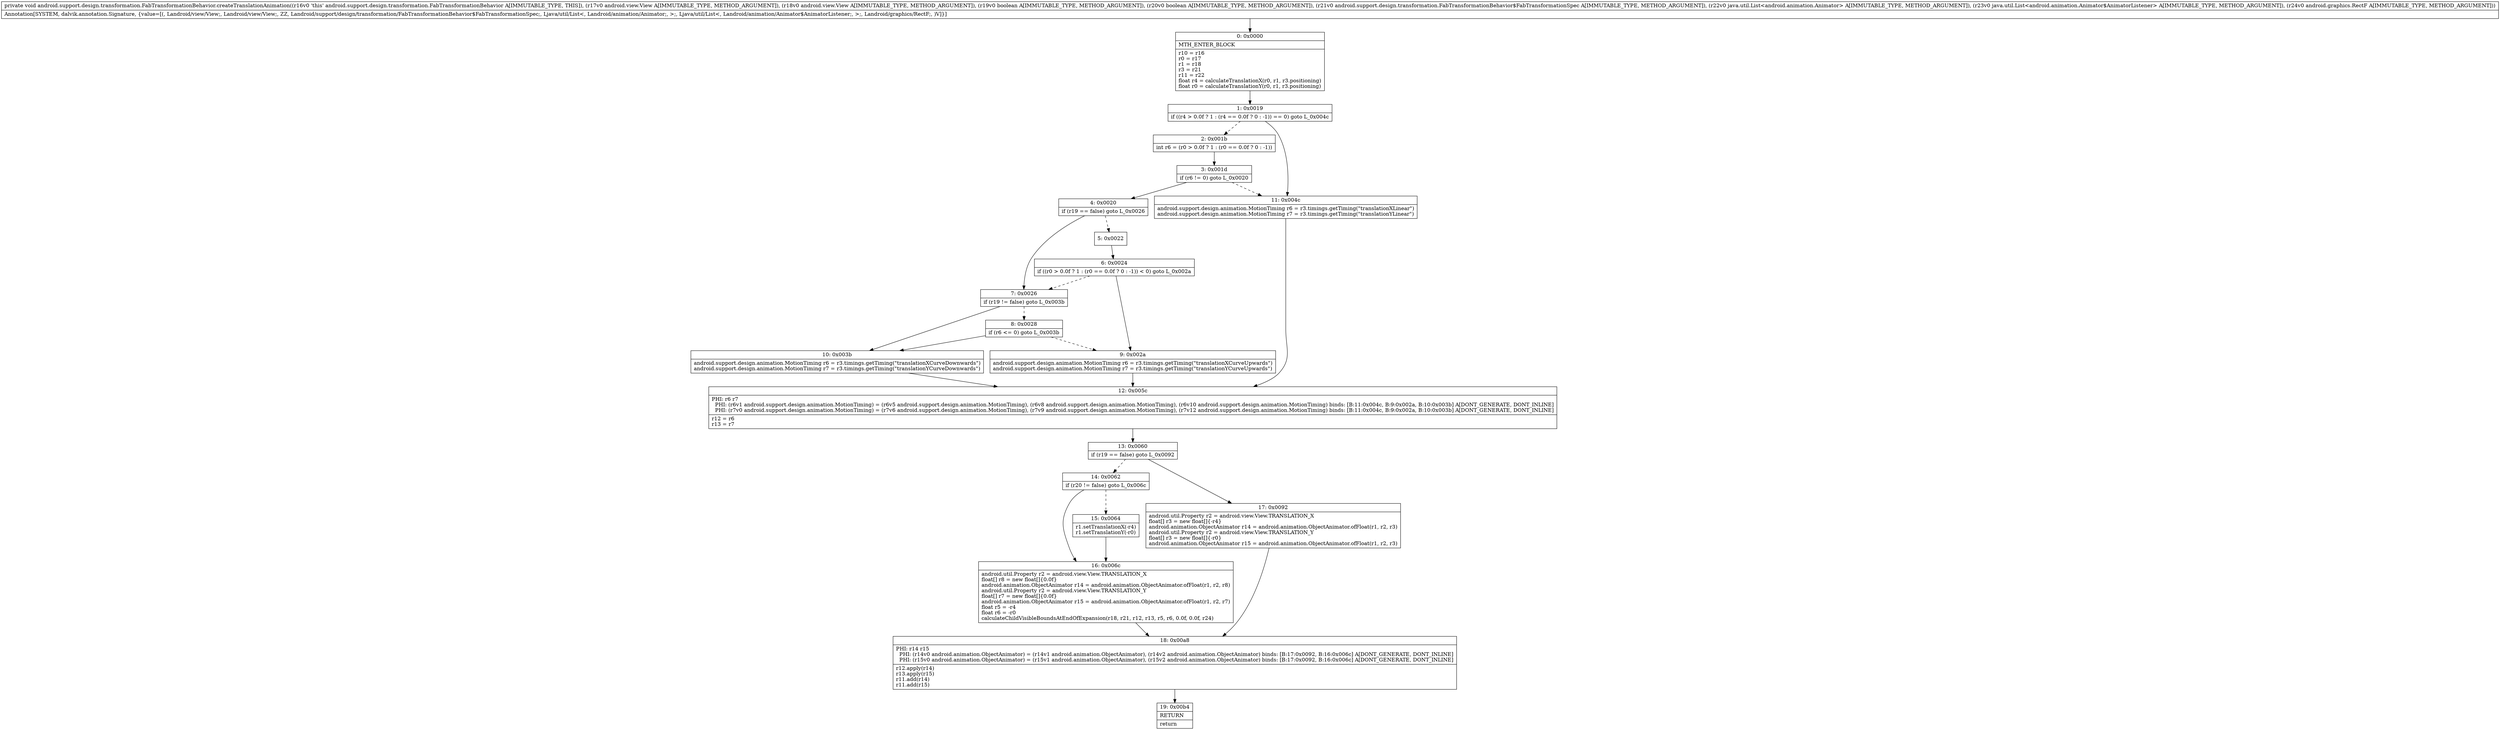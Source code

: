 digraph "CFG forandroid.support.design.transformation.FabTransformationBehavior.createTranslationAnimation(Landroid\/view\/View;Landroid\/view\/View;ZZLandroid\/support\/design\/transformation\/FabTransformationBehavior$FabTransformationSpec;Ljava\/util\/List;Ljava\/util\/List;Landroid\/graphics\/RectF;)V" {
Node_0 [shape=record,label="{0\:\ 0x0000|MTH_ENTER_BLOCK\l|r10 = r16\lr0 = r17\lr1 = r18\lr3 = r21\lr11 = r22\lfloat r4 = calculateTranslationX(r0, r1, r3.positioning)\lfloat r0 = calculateTranslationY(r0, r1, r3.positioning)\l}"];
Node_1 [shape=record,label="{1\:\ 0x0019|if ((r4 \> 0.0f ? 1 : (r4 == 0.0f ? 0 : \-1)) == 0) goto L_0x004c\l}"];
Node_2 [shape=record,label="{2\:\ 0x001b|int r6 = (r0 \> 0.0f ? 1 : (r0 == 0.0f ? 0 : \-1))\l}"];
Node_3 [shape=record,label="{3\:\ 0x001d|if (r6 != 0) goto L_0x0020\l}"];
Node_4 [shape=record,label="{4\:\ 0x0020|if (r19 == false) goto L_0x0026\l}"];
Node_5 [shape=record,label="{5\:\ 0x0022}"];
Node_6 [shape=record,label="{6\:\ 0x0024|if ((r0 \> 0.0f ? 1 : (r0 == 0.0f ? 0 : \-1)) \< 0) goto L_0x002a\l}"];
Node_7 [shape=record,label="{7\:\ 0x0026|if (r19 != false) goto L_0x003b\l}"];
Node_8 [shape=record,label="{8\:\ 0x0028|if (r6 \<= 0) goto L_0x003b\l}"];
Node_9 [shape=record,label="{9\:\ 0x002a|android.support.design.animation.MotionTiming r6 = r3.timings.getTiming(\"translationXCurveUpwards\")\landroid.support.design.animation.MotionTiming r7 = r3.timings.getTiming(\"translationYCurveUpwards\")\l}"];
Node_10 [shape=record,label="{10\:\ 0x003b|android.support.design.animation.MotionTiming r6 = r3.timings.getTiming(\"translationXCurveDownwards\")\landroid.support.design.animation.MotionTiming r7 = r3.timings.getTiming(\"translationYCurveDownwards\")\l}"];
Node_11 [shape=record,label="{11\:\ 0x004c|android.support.design.animation.MotionTiming r6 = r3.timings.getTiming(\"translationXLinear\")\landroid.support.design.animation.MotionTiming r7 = r3.timings.getTiming(\"translationYLinear\")\l}"];
Node_12 [shape=record,label="{12\:\ 0x005c|PHI: r6 r7 \l  PHI: (r6v1 android.support.design.animation.MotionTiming) = (r6v5 android.support.design.animation.MotionTiming), (r6v8 android.support.design.animation.MotionTiming), (r6v10 android.support.design.animation.MotionTiming) binds: [B:11:0x004c, B:9:0x002a, B:10:0x003b] A[DONT_GENERATE, DONT_INLINE]\l  PHI: (r7v0 android.support.design.animation.MotionTiming) = (r7v6 android.support.design.animation.MotionTiming), (r7v9 android.support.design.animation.MotionTiming), (r7v12 android.support.design.animation.MotionTiming) binds: [B:11:0x004c, B:9:0x002a, B:10:0x003b] A[DONT_GENERATE, DONT_INLINE]\l|r12 = r6\lr13 = r7\l}"];
Node_13 [shape=record,label="{13\:\ 0x0060|if (r19 == false) goto L_0x0092\l}"];
Node_14 [shape=record,label="{14\:\ 0x0062|if (r20 != false) goto L_0x006c\l}"];
Node_15 [shape=record,label="{15\:\ 0x0064|r1.setTranslationX(\-r4)\lr1.setTranslationY(\-r0)\l}"];
Node_16 [shape=record,label="{16\:\ 0x006c|android.util.Property r2 = android.view.View.TRANSLATION_X\lfloat[] r8 = new float[]\{0.0f\}\landroid.animation.ObjectAnimator r14 = android.animation.ObjectAnimator.ofFloat(r1, r2, r8)\landroid.util.Property r2 = android.view.View.TRANSLATION_Y\lfloat[] r7 = new float[]\{0.0f\}\landroid.animation.ObjectAnimator r15 = android.animation.ObjectAnimator.ofFloat(r1, r2, r7)\lfloat r5 = \-r4\lfloat r6 = \-r0\lcalculateChildVisibleBoundsAtEndOfExpansion(r18, r21, r12, r13, r5, r6, 0.0f, 0.0f, r24)\l}"];
Node_17 [shape=record,label="{17\:\ 0x0092|android.util.Property r2 = android.view.View.TRANSLATION_X\lfloat[] r3 = new float[]\{\-r4\}\landroid.animation.ObjectAnimator r14 = android.animation.ObjectAnimator.ofFloat(r1, r2, r3)\landroid.util.Property r2 = android.view.View.TRANSLATION_Y\lfloat[] r3 = new float[]\{\-r0\}\landroid.animation.ObjectAnimator r15 = android.animation.ObjectAnimator.ofFloat(r1, r2, r3)\l}"];
Node_18 [shape=record,label="{18\:\ 0x00a8|PHI: r14 r15 \l  PHI: (r14v0 android.animation.ObjectAnimator) = (r14v1 android.animation.ObjectAnimator), (r14v2 android.animation.ObjectAnimator) binds: [B:17:0x0092, B:16:0x006c] A[DONT_GENERATE, DONT_INLINE]\l  PHI: (r15v0 android.animation.ObjectAnimator) = (r15v1 android.animation.ObjectAnimator), (r15v2 android.animation.ObjectAnimator) binds: [B:17:0x0092, B:16:0x006c] A[DONT_GENERATE, DONT_INLINE]\l|r12.apply(r14)\lr13.apply(r15)\lr11.add(r14)\lr11.add(r15)\l}"];
Node_19 [shape=record,label="{19\:\ 0x00b4|RETURN\l|return\l}"];
MethodNode[shape=record,label="{private void android.support.design.transformation.FabTransformationBehavior.createTranslationAnimation((r16v0 'this' android.support.design.transformation.FabTransformationBehavior A[IMMUTABLE_TYPE, THIS]), (r17v0 android.view.View A[IMMUTABLE_TYPE, METHOD_ARGUMENT]), (r18v0 android.view.View A[IMMUTABLE_TYPE, METHOD_ARGUMENT]), (r19v0 boolean A[IMMUTABLE_TYPE, METHOD_ARGUMENT]), (r20v0 boolean A[IMMUTABLE_TYPE, METHOD_ARGUMENT]), (r21v0 android.support.design.transformation.FabTransformationBehavior$FabTransformationSpec A[IMMUTABLE_TYPE, METHOD_ARGUMENT]), (r22v0 java.util.List\<android.animation.Animator\> A[IMMUTABLE_TYPE, METHOD_ARGUMENT]), (r23v0 java.util.List\<android.animation.Animator$AnimatorListener\> A[IMMUTABLE_TYPE, METHOD_ARGUMENT]), (r24v0 android.graphics.RectF A[IMMUTABLE_TYPE, METHOD_ARGUMENT]))  | Annotation[SYSTEM, dalvik.annotation.Signature, \{value=[(, Landroid\/view\/View;, Landroid\/view\/View;, ZZ, Landroid\/support\/design\/transformation\/FabTransformationBehavior$FabTransformationSpec;, Ljava\/util\/List\<, Landroid\/animation\/Animator;, \>;, Ljava\/util\/List\<, Landroid\/animation\/Animator$AnimatorListener;, \>;, Landroid\/graphics\/RectF;, )V]\}]\l}"];
MethodNode -> Node_0;
Node_0 -> Node_1;
Node_1 -> Node_2[style=dashed];
Node_1 -> Node_11;
Node_2 -> Node_3;
Node_3 -> Node_4;
Node_3 -> Node_11[style=dashed];
Node_4 -> Node_5[style=dashed];
Node_4 -> Node_7;
Node_5 -> Node_6;
Node_6 -> Node_7[style=dashed];
Node_6 -> Node_9;
Node_7 -> Node_8[style=dashed];
Node_7 -> Node_10;
Node_8 -> Node_9[style=dashed];
Node_8 -> Node_10;
Node_9 -> Node_12;
Node_10 -> Node_12;
Node_11 -> Node_12;
Node_12 -> Node_13;
Node_13 -> Node_14[style=dashed];
Node_13 -> Node_17;
Node_14 -> Node_15[style=dashed];
Node_14 -> Node_16;
Node_15 -> Node_16;
Node_16 -> Node_18;
Node_17 -> Node_18;
Node_18 -> Node_19;
}

